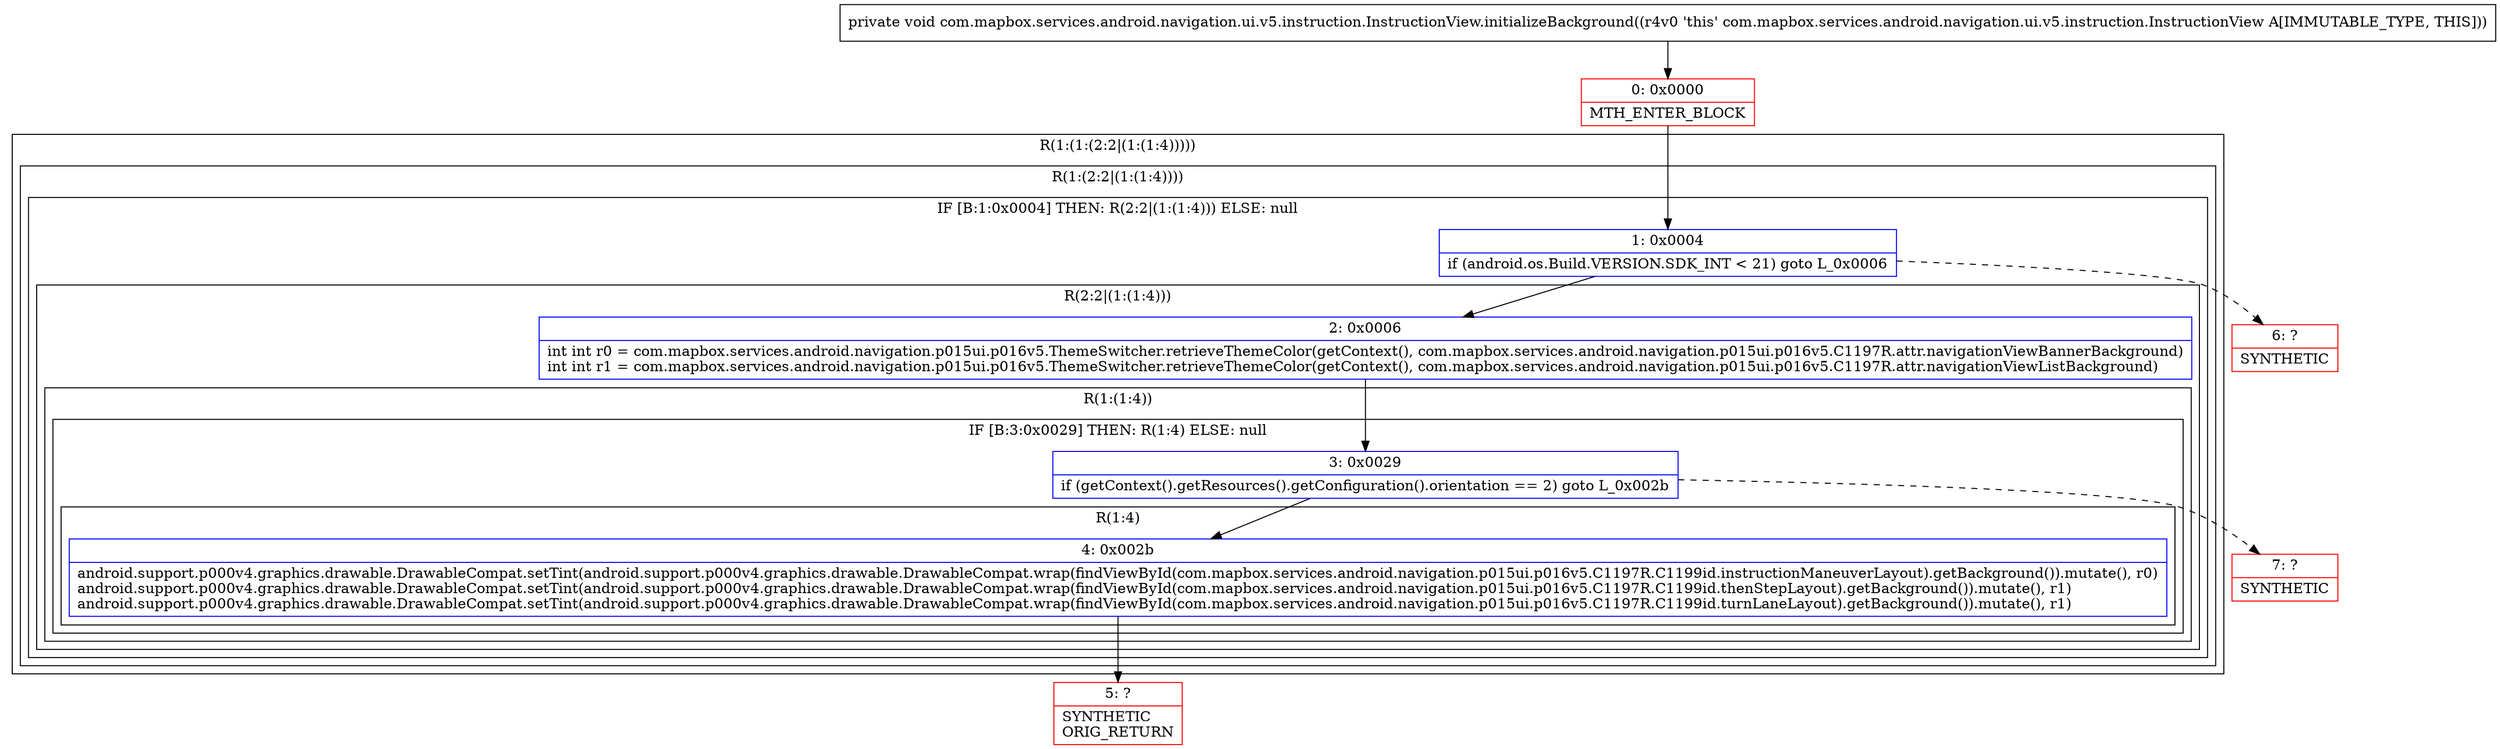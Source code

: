 digraph "CFG forcom.mapbox.services.android.navigation.ui.v5.instruction.InstructionView.initializeBackground()V" {
subgraph cluster_Region_1468985127 {
label = "R(1:(1:(2:2|(1:(1:4)))))";
node [shape=record,color=blue];
subgraph cluster_Region_1582367277 {
label = "R(1:(2:2|(1:(1:4))))";
node [shape=record,color=blue];
subgraph cluster_IfRegion_865941372 {
label = "IF [B:1:0x0004] THEN: R(2:2|(1:(1:4))) ELSE: null";
node [shape=record,color=blue];
Node_1 [shape=record,label="{1\:\ 0x0004|if (android.os.Build.VERSION.SDK_INT \< 21) goto L_0x0006\l}"];
subgraph cluster_Region_1692851607 {
label = "R(2:2|(1:(1:4)))";
node [shape=record,color=blue];
Node_2 [shape=record,label="{2\:\ 0x0006|int int r0 = com.mapbox.services.android.navigation.p015ui.p016v5.ThemeSwitcher.retrieveThemeColor(getContext(), com.mapbox.services.android.navigation.p015ui.p016v5.C1197R.attr.navigationViewBannerBackground)\lint int r1 = com.mapbox.services.android.navigation.p015ui.p016v5.ThemeSwitcher.retrieveThemeColor(getContext(), com.mapbox.services.android.navigation.p015ui.p016v5.C1197R.attr.navigationViewListBackground)\l}"];
subgraph cluster_Region_1082614765 {
label = "R(1:(1:4))";
node [shape=record,color=blue];
subgraph cluster_IfRegion_1615874829 {
label = "IF [B:3:0x0029] THEN: R(1:4) ELSE: null";
node [shape=record,color=blue];
Node_3 [shape=record,label="{3\:\ 0x0029|if (getContext().getResources().getConfiguration().orientation == 2) goto L_0x002b\l}"];
subgraph cluster_Region_1359576236 {
label = "R(1:4)";
node [shape=record,color=blue];
Node_4 [shape=record,label="{4\:\ 0x002b|android.support.p000v4.graphics.drawable.DrawableCompat.setTint(android.support.p000v4.graphics.drawable.DrawableCompat.wrap(findViewById(com.mapbox.services.android.navigation.p015ui.p016v5.C1197R.C1199id.instructionManeuverLayout).getBackground()).mutate(), r0)\landroid.support.p000v4.graphics.drawable.DrawableCompat.setTint(android.support.p000v4.graphics.drawable.DrawableCompat.wrap(findViewById(com.mapbox.services.android.navigation.p015ui.p016v5.C1197R.C1199id.thenStepLayout).getBackground()).mutate(), r1)\landroid.support.p000v4.graphics.drawable.DrawableCompat.setTint(android.support.p000v4.graphics.drawable.DrawableCompat.wrap(findViewById(com.mapbox.services.android.navigation.p015ui.p016v5.C1197R.C1199id.turnLaneLayout).getBackground()).mutate(), r1)\l}"];
}
}
}
}
}
}
}
Node_0 [shape=record,color=red,label="{0\:\ 0x0000|MTH_ENTER_BLOCK\l}"];
Node_5 [shape=record,color=red,label="{5\:\ ?|SYNTHETIC\lORIG_RETURN\l}"];
Node_6 [shape=record,color=red,label="{6\:\ ?|SYNTHETIC\l}"];
Node_7 [shape=record,color=red,label="{7\:\ ?|SYNTHETIC\l}"];
MethodNode[shape=record,label="{private void com.mapbox.services.android.navigation.ui.v5.instruction.InstructionView.initializeBackground((r4v0 'this' com.mapbox.services.android.navigation.ui.v5.instruction.InstructionView A[IMMUTABLE_TYPE, THIS])) }"];
MethodNode -> Node_0;
Node_1 -> Node_2;
Node_1 -> Node_6[style=dashed];
Node_2 -> Node_3;
Node_3 -> Node_4;
Node_3 -> Node_7[style=dashed];
Node_4 -> Node_5;
Node_0 -> Node_1;
}

